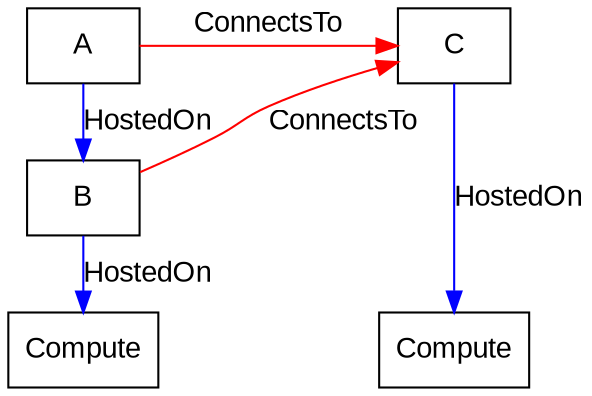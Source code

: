digraph {
  rankdir=TB
  nodesep=0.3
  ranksep=0.3
  node [color=Black, fontname=Arial, shape=box]
  edge [color=Blue, fontname=Arial, label="HostedOn"]

  a[label="A"]
  b[label="B"]
  compute_a[label="Compute"]
  a->b->compute_a

  c[label="C"]
  compute_c[label="Compute"]
  c->compute_c

  edge [color=Red, fontname=Arial, label="ConnectsTo",constraint=false]
  a->c
  b->c

  {rank=same; a,c}
  {rank=same; compute_a,compute_c}
}
